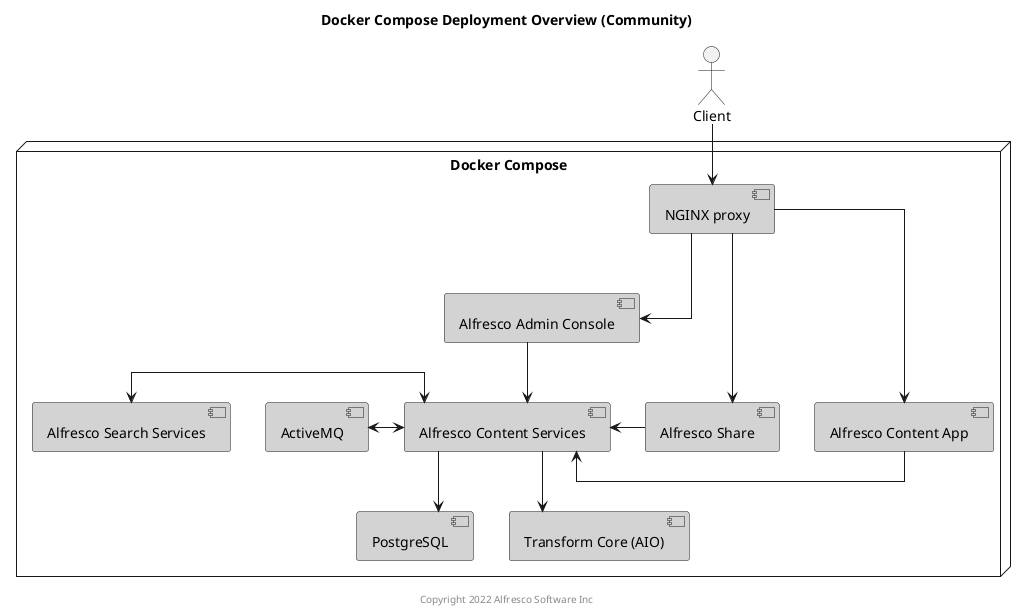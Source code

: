 @startuml

Title: Docker Compose Deployment Overview (Community)

skinparam componentStyle uml2
skinparam linetype ortho
skinparam rectangle {
    BorderStyle dashed
    FontSize 15
    FontStyle none
}

actor Client

node "Docker Compose" {
    component "NGINX proxy" as proxy #lightgrey
    component "Alfresco Content Services" as acs #lightgrey
    component "Alfresco Admin Console" as aac #lightgrey
    component "Alfresco Search Services" as ass #lightgrey
    component "PostgreSQL" as psql #lightgrey
    component "Alfresco Share" as share #lightgrey
    component "ActiveMQ" as amq #lightgrey
    component "Transform Core (AIO)" as tcore #lightgrey
    component "Alfresco Content App" as aca #lightgrey
}

Client --> proxy

proxy --> aac
proxy --> share
proxy --> aca

aac --> acs
acs <-left-> ass
acs --> psql
acs --> tcore
acs <-left-> amq
share -left-> acs
aca -left-> acs

center footer Copyright 2022 Alfresco Software Inc

@enduml
